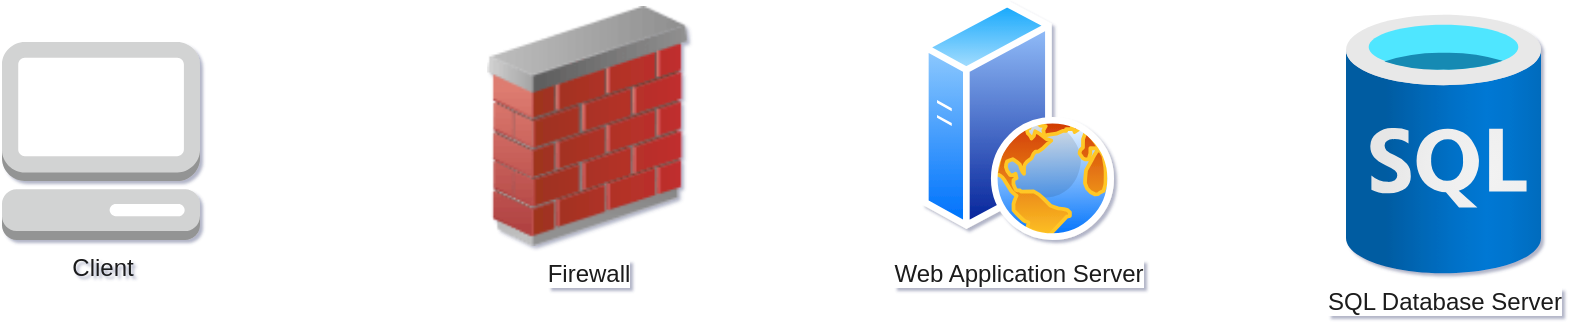 <mxfile version="14.6.11" type="github">
  <diagram id="7gcUSTIZ7YSJ5vT40chW" name="Page-1">
    <mxGraphModel dx="1422" dy="762" grid="0" gridSize="10" guides="1" tooltips="1" connect="1" arrows="1" fold="1" page="1" pageScale="1" pageWidth="1100" pageHeight="850" math="0" shadow="1">
      <root>
        <mxCell id="0" />
        <mxCell id="1" parent="0" />
        <mxCell id="znl-4AqAwqSY6YVXTJ4J-1" value="SQL Database Server" style="aspect=fixed;html=1;points=[];align=center;image;fontSize=12;image=img/lib/azure2/databases/SQL_Database.svg;fillColor=#5D7F99;strokeColor=#D0CEE2;fontColor=#1A1A1A;rounded=1;" vertex="1" parent="1">
          <mxGeometry x="844" y="337" width="97.5" height="130" as="geometry" />
        </mxCell>
        <mxCell id="znl-4AqAwqSY6YVXTJ4J-11" value="Firewall" style="image;html=1;image=img/lib/clip_art/networking/Firewall_02_128x128.png;rounded=1;sketch=0;fontColor=#1A1A1A;strokeColor=#D0CEE2;fillColor=#5D7F99;" vertex="1" parent="1">
          <mxGeometry x="405" y="333" width="120" height="120" as="geometry" />
        </mxCell>
        <mxCell id="znl-4AqAwqSY6YVXTJ4J-13" value="Web Application Server" style="aspect=fixed;perimeter=ellipsePerimeter;html=1;align=center;shadow=0;dashed=0;spacingTop=3;image;image=img/lib/active_directory/web_server.svg;rounded=1;sketch=0;fontColor=#1A1A1A;strokeColor=#D0CEE2;fillColor=#5D7F99;" vertex="1" parent="1">
          <mxGeometry x="632" y="330" width="96" height="120" as="geometry" />
        </mxCell>
        <mxCell id="znl-4AqAwqSY6YVXTJ4J-14" value="Client" style="outlineConnect=0;dashed=0;verticalLabelPosition=bottom;verticalAlign=top;align=center;html=1;shape=mxgraph.aws3.management_console;fillColor=#D2D3D3;gradientColor=none;rounded=1;sketch=0;fontColor=#1A1A1A;strokeColor=#D0CEE2;" vertex="1" parent="1">
          <mxGeometry x="172" y="351" width="99" height="99" as="geometry" />
        </mxCell>
      </root>
    </mxGraphModel>
  </diagram>
</mxfile>
